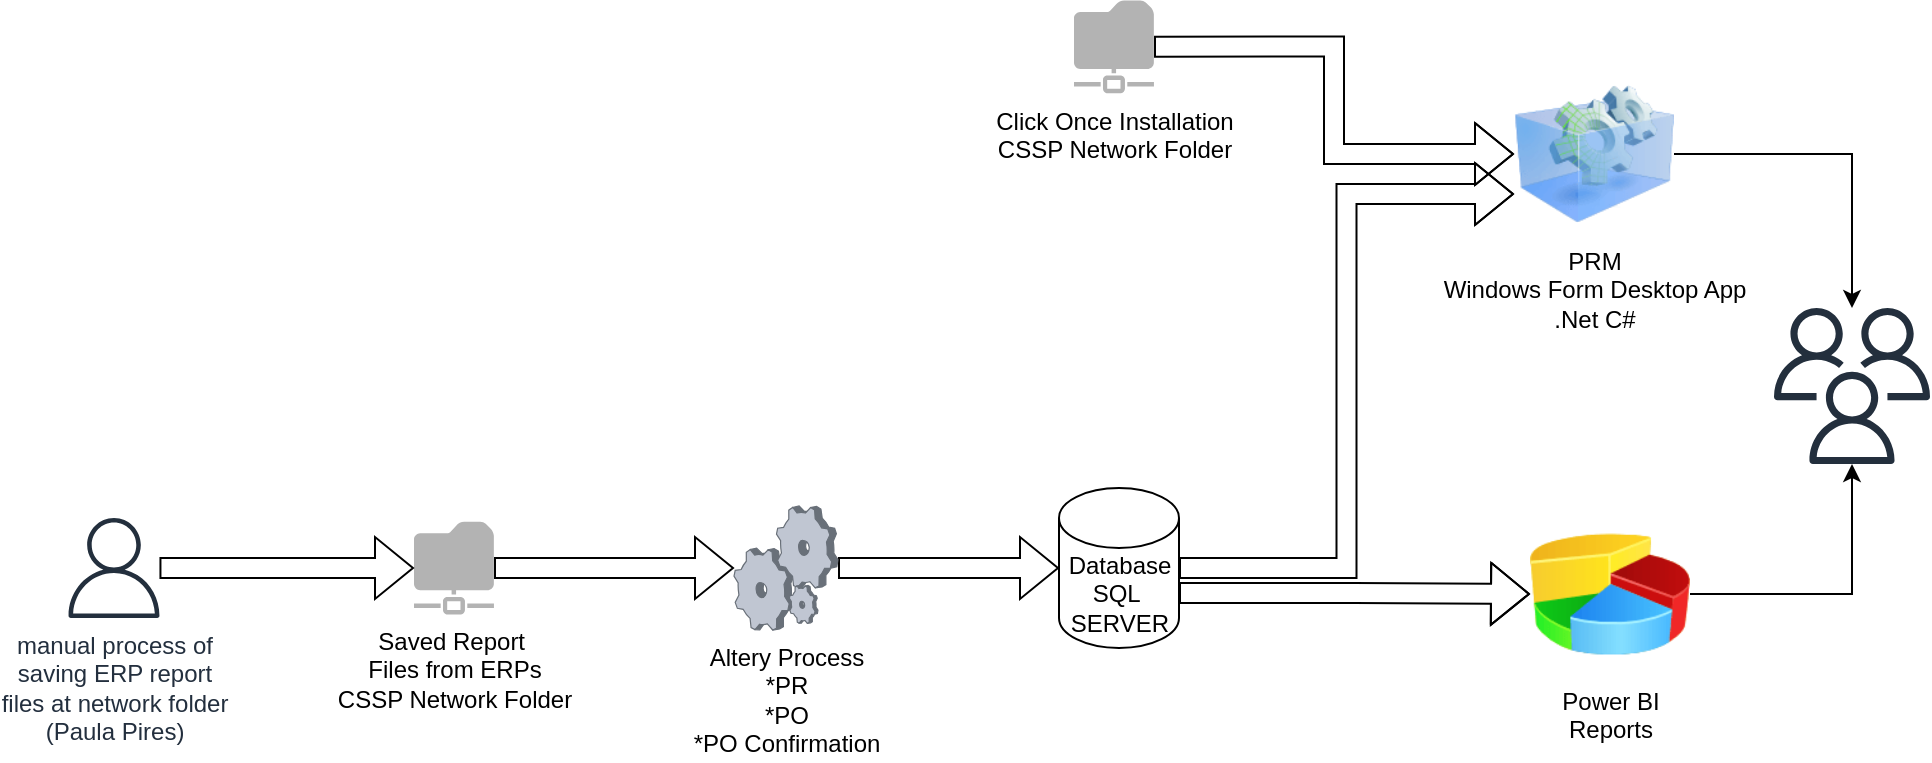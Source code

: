 <mxfile version="15.8.0" type="github">
  <diagram id="kOsPYZ9uBFAMnIBQ-ULK" name="Page-1">
    <mxGraphModel dx="2249" dy="741" grid="1" gridSize="10" guides="1" tooltips="1" connect="1" arrows="1" fold="1" page="1" pageScale="1" pageWidth="827" pageHeight="1169" math="0" shadow="0">
      <root>
        <mxCell id="0" />
        <mxCell id="1" parent="0" />
        <mxCell id="oxakEMZMlEvCSRAWe6NK-13" style="edgeStyle=orthogonalEdgeStyle;rounded=0;orthogonalLoop=1;jettySize=auto;html=1;exitX=1;exitY=0.5;exitDx=0;exitDy=0;exitPerimeter=0;entryX=0;entryY=0.75;entryDx=0;entryDy=0;shape=flexArrow;" edge="1" parent="1" source="oxakEMZMlEvCSRAWe6NK-3" target="oxakEMZMlEvCSRAWe6NK-7">
          <mxGeometry relative="1" as="geometry" />
        </mxCell>
        <mxCell id="oxakEMZMlEvCSRAWe6NK-14" style="edgeStyle=orthogonalEdgeStyle;rounded=0;orthogonalLoop=1;jettySize=auto;html=1;exitX=1;exitY=0;exitDx=0;exitDy=52.5;exitPerimeter=0;shape=flexArrow;" edge="1" parent="1" source="oxakEMZMlEvCSRAWe6NK-3" target="oxakEMZMlEvCSRAWe6NK-8">
          <mxGeometry relative="1" as="geometry" />
        </mxCell>
        <mxCell id="oxakEMZMlEvCSRAWe6NK-3" value="Database&lt;br&gt;SQL&amp;nbsp;&lt;br&gt;SERVER" style="shape=cylinder3;whiteSpace=wrap;html=1;boundedLbl=1;backgroundOutline=1;size=15;" vertex="1" parent="1">
          <mxGeometry x="362.5" y="290" width="60" height="80" as="geometry" />
        </mxCell>
        <mxCell id="oxakEMZMlEvCSRAWe6NK-9" style="edgeStyle=orthogonalEdgeStyle;rounded=0;orthogonalLoop=1;jettySize=auto;html=1;exitX=1;exitY=0.5;exitDx=0;exitDy=0;exitPerimeter=0;shape=flexArrow;" edge="1" parent="1" source="oxakEMZMlEvCSRAWe6NK-4" target="oxakEMZMlEvCSRAWe6NK-7">
          <mxGeometry relative="1" as="geometry" />
        </mxCell>
        <mxCell id="oxakEMZMlEvCSRAWe6NK-4" value="Click Once Installation&lt;br&gt;CSSP Network Folder" style="sketch=0;aspect=fixed;pointerEvents=1;shadow=0;dashed=0;html=1;strokeColor=none;labelPosition=center;verticalLabelPosition=bottom;verticalAlign=top;align=center;fillColor=#B3B3B3;shape=mxgraph.mscae.enterprise.shared_folder" vertex="1" parent="1">
          <mxGeometry x="370" y="46.07" width="40" height="46.51" as="geometry" />
        </mxCell>
        <mxCell id="oxakEMZMlEvCSRAWe6NK-5" value="" style="sketch=0;outlineConnect=0;fontColor=#232F3E;gradientColor=none;fillColor=#232F3D;strokeColor=none;dashed=0;verticalLabelPosition=bottom;verticalAlign=top;align=center;html=1;fontSize=12;fontStyle=0;aspect=fixed;pointerEvents=1;shape=mxgraph.aws4.users;" vertex="1" parent="1">
          <mxGeometry x="720" y="200" width="78" height="78" as="geometry" />
        </mxCell>
        <mxCell id="oxakEMZMlEvCSRAWe6NK-11" style="edgeStyle=orthogonalEdgeStyle;rounded=0;orthogonalLoop=1;jettySize=auto;html=1;exitX=1;exitY=0.5;exitDx=0;exitDy=0;" edge="1" parent="1" source="oxakEMZMlEvCSRAWe6NK-7" target="oxakEMZMlEvCSRAWe6NK-5">
          <mxGeometry relative="1" as="geometry" />
        </mxCell>
        <mxCell id="oxakEMZMlEvCSRAWe6NK-7" value="PRM&lt;br&gt;Windows Form Desktop App&lt;br&gt;.Net C#" style="image;html=1;image=img/lib/clip_art/computers/Virtual_Application_128x128.png" vertex="1" parent="1">
          <mxGeometry x="590" y="83" width="80" height="80" as="geometry" />
        </mxCell>
        <mxCell id="oxakEMZMlEvCSRAWe6NK-12" style="edgeStyle=orthogonalEdgeStyle;rounded=0;orthogonalLoop=1;jettySize=auto;html=1;exitX=1;exitY=0.5;exitDx=0;exitDy=0;" edge="1" parent="1" source="oxakEMZMlEvCSRAWe6NK-8" target="oxakEMZMlEvCSRAWe6NK-5">
          <mxGeometry relative="1" as="geometry" />
        </mxCell>
        <mxCell id="oxakEMZMlEvCSRAWe6NK-8" value="Power BI&lt;br&gt;Reports&lt;br&gt;" style="image;html=1;image=img/lib/clip_art/finance/Pie_Chart_128x128.png" vertex="1" parent="1">
          <mxGeometry x="598" y="303" width="80" height="80" as="geometry" />
        </mxCell>
        <mxCell id="oxakEMZMlEvCSRAWe6NK-23" style="edgeStyle=orthogonalEdgeStyle;shape=flexArrow;rounded=0;orthogonalLoop=1;jettySize=auto;html=1;" edge="1" parent="1" source="oxakEMZMlEvCSRAWe6NK-15" target="oxakEMZMlEvCSRAWe6NK-3">
          <mxGeometry relative="1" as="geometry" />
        </mxCell>
        <mxCell id="oxakEMZMlEvCSRAWe6NK-15" value="Altery Process&lt;br&gt;*PR&lt;br&gt;*PO&lt;br&gt;*PO Confirmation" style="verticalLabelPosition=bottom;sketch=0;aspect=fixed;html=1;verticalAlign=top;strokeColor=none;align=center;outlineConnect=0;shape=mxgraph.citrix.process;fillColor=#B3B3B3;" vertex="1" parent="1">
          <mxGeometry x="200" y="299" width="52" height="62" as="geometry" />
        </mxCell>
        <mxCell id="oxakEMZMlEvCSRAWe6NK-17" style="edgeStyle=orthogonalEdgeStyle;rounded=0;orthogonalLoop=1;jettySize=auto;html=1;exitX=1;exitY=0.5;exitDx=0;exitDy=0;exitPerimeter=0;shape=flexArrow;" edge="1" parent="1" source="oxakEMZMlEvCSRAWe6NK-16" target="oxakEMZMlEvCSRAWe6NK-15">
          <mxGeometry relative="1" as="geometry" />
        </mxCell>
        <mxCell id="oxakEMZMlEvCSRAWe6NK-16" value="Saved Report&amp;nbsp;&lt;br&gt;Files from ERPs&lt;br&gt;CSSP Network Folder" style="sketch=0;aspect=fixed;pointerEvents=1;shadow=0;dashed=0;html=1;strokeColor=none;labelPosition=center;verticalLabelPosition=bottom;verticalAlign=top;align=center;fillColor=#B3B3B3;shape=mxgraph.mscae.enterprise.shared_folder" vertex="1" parent="1">
          <mxGeometry x="40" y="306.75" width="40" height="46.51" as="geometry" />
        </mxCell>
        <mxCell id="oxakEMZMlEvCSRAWe6NK-25" style="edgeStyle=orthogonalEdgeStyle;shape=flexArrow;rounded=0;orthogonalLoop=1;jettySize=auto;html=1;entryX=0;entryY=0.5;entryDx=0;entryDy=0;entryPerimeter=0;" edge="1" parent="1" source="oxakEMZMlEvCSRAWe6NK-24" target="oxakEMZMlEvCSRAWe6NK-16">
          <mxGeometry relative="1" as="geometry" />
        </mxCell>
        <mxCell id="oxakEMZMlEvCSRAWe6NK-24" value="manual process of &lt;br&gt;saving ERP report &lt;br&gt;files at network folder&lt;br&gt;(Paula Pires)" style="sketch=0;outlineConnect=0;fontColor=#232F3E;gradientColor=none;fillColor=#232F3D;strokeColor=none;dashed=0;verticalLabelPosition=bottom;verticalAlign=top;align=center;html=1;fontSize=12;fontStyle=0;aspect=fixed;pointerEvents=1;shape=mxgraph.aws4.user;" vertex="1" parent="1">
          <mxGeometry x="-135" y="305" width="50" height="50" as="geometry" />
        </mxCell>
      </root>
    </mxGraphModel>
  </diagram>
</mxfile>
